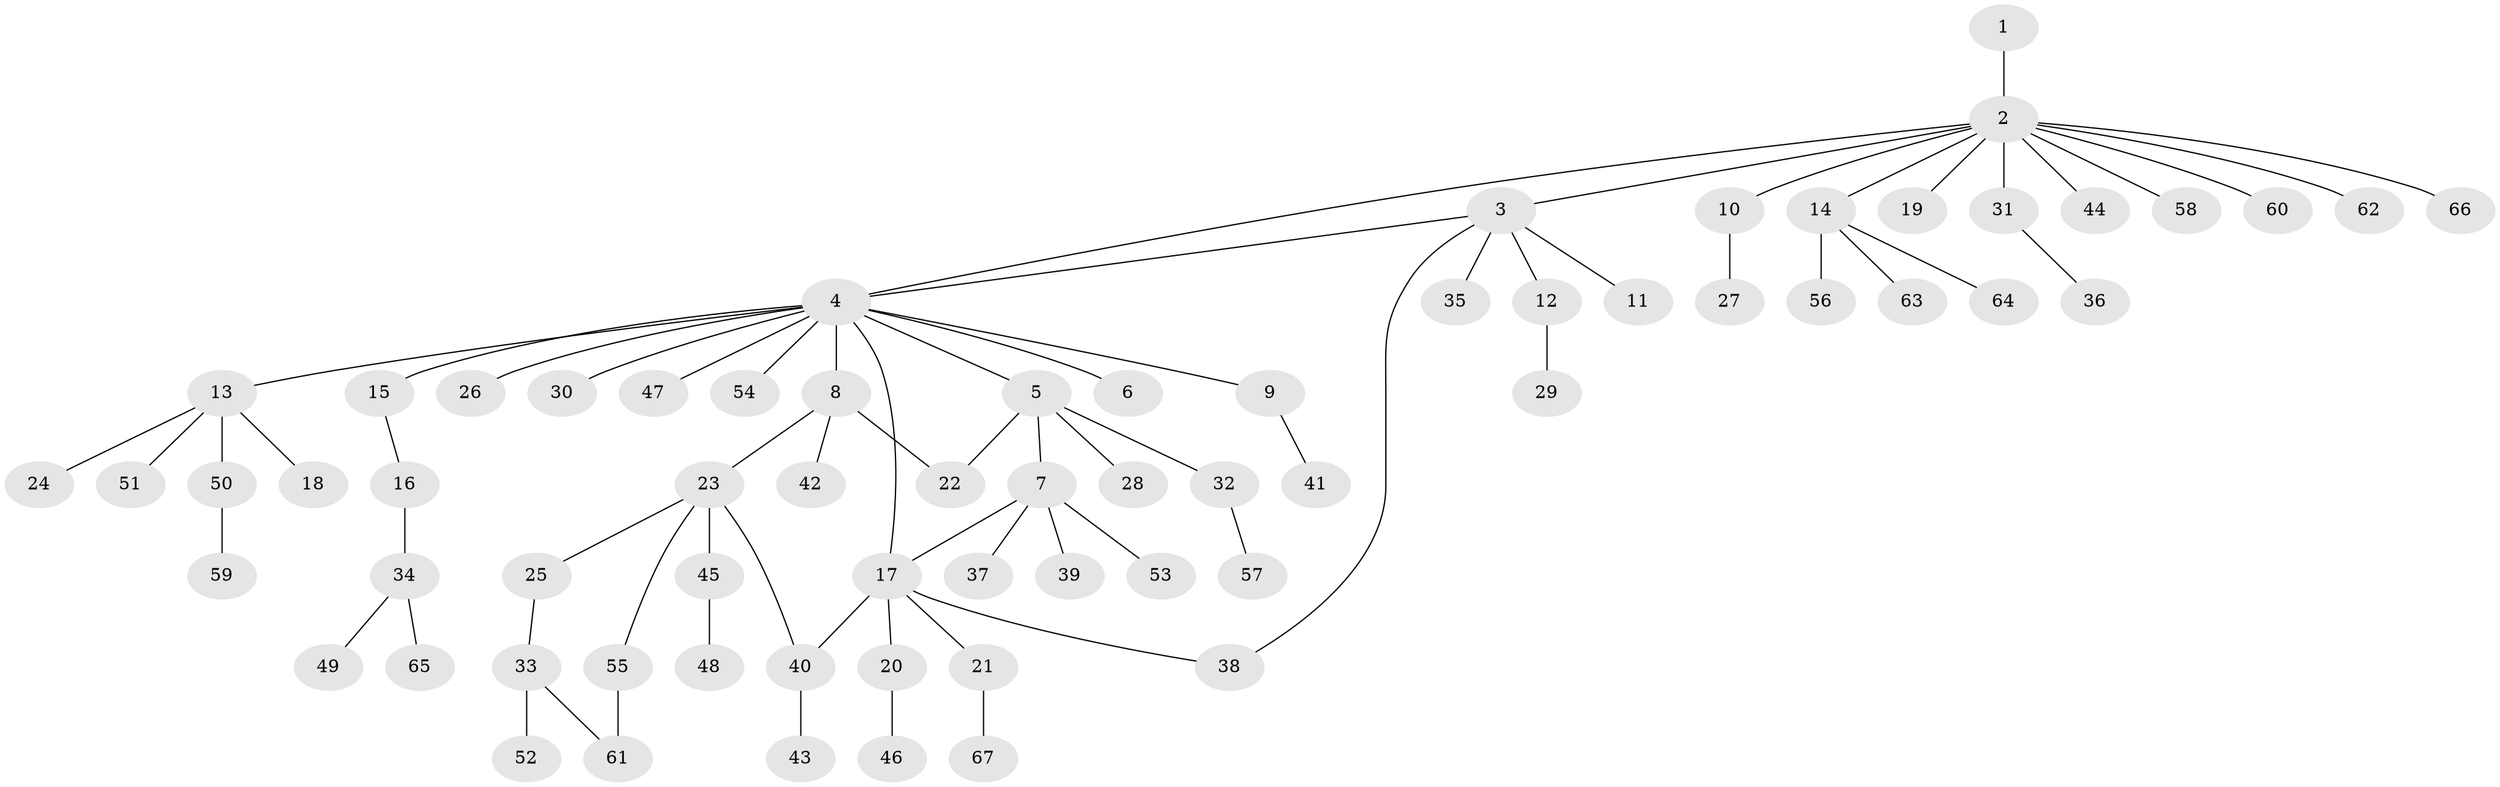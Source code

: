 // coarse degree distribution, {1: 0.6956521739130435, 11: 0.021739130434782608, 5: 0.021739130434782608, 14: 0.021739130434782608, 4: 0.06521739130434782, 3: 0.043478260869565216, 2: 0.08695652173913043, 6: 0.043478260869565216}
// Generated by graph-tools (version 1.1) at 2025/23/03/03/25 07:23:50]
// undirected, 67 vertices, 72 edges
graph export_dot {
graph [start="1"]
  node [color=gray90,style=filled];
  1;
  2;
  3;
  4;
  5;
  6;
  7;
  8;
  9;
  10;
  11;
  12;
  13;
  14;
  15;
  16;
  17;
  18;
  19;
  20;
  21;
  22;
  23;
  24;
  25;
  26;
  27;
  28;
  29;
  30;
  31;
  32;
  33;
  34;
  35;
  36;
  37;
  38;
  39;
  40;
  41;
  42;
  43;
  44;
  45;
  46;
  47;
  48;
  49;
  50;
  51;
  52;
  53;
  54;
  55;
  56;
  57;
  58;
  59;
  60;
  61;
  62;
  63;
  64;
  65;
  66;
  67;
  1 -- 2;
  2 -- 3;
  2 -- 4;
  2 -- 10;
  2 -- 14;
  2 -- 19;
  2 -- 31;
  2 -- 44;
  2 -- 58;
  2 -- 60;
  2 -- 62;
  2 -- 66;
  3 -- 4;
  3 -- 11;
  3 -- 12;
  3 -- 35;
  3 -- 38;
  4 -- 5;
  4 -- 6;
  4 -- 8;
  4 -- 9;
  4 -- 13;
  4 -- 15;
  4 -- 17;
  4 -- 26;
  4 -- 30;
  4 -- 47;
  4 -- 54;
  5 -- 7;
  5 -- 22;
  5 -- 28;
  5 -- 32;
  7 -- 17;
  7 -- 37;
  7 -- 39;
  7 -- 53;
  8 -- 22;
  8 -- 23;
  8 -- 42;
  9 -- 41;
  10 -- 27;
  12 -- 29;
  13 -- 18;
  13 -- 24;
  13 -- 50;
  13 -- 51;
  14 -- 56;
  14 -- 63;
  14 -- 64;
  15 -- 16;
  16 -- 34;
  17 -- 20;
  17 -- 21;
  17 -- 38;
  17 -- 40;
  20 -- 46;
  21 -- 67;
  23 -- 25;
  23 -- 40;
  23 -- 45;
  23 -- 55;
  25 -- 33;
  31 -- 36;
  32 -- 57;
  33 -- 52;
  33 -- 61;
  34 -- 49;
  34 -- 65;
  40 -- 43;
  45 -- 48;
  50 -- 59;
  55 -- 61;
}
